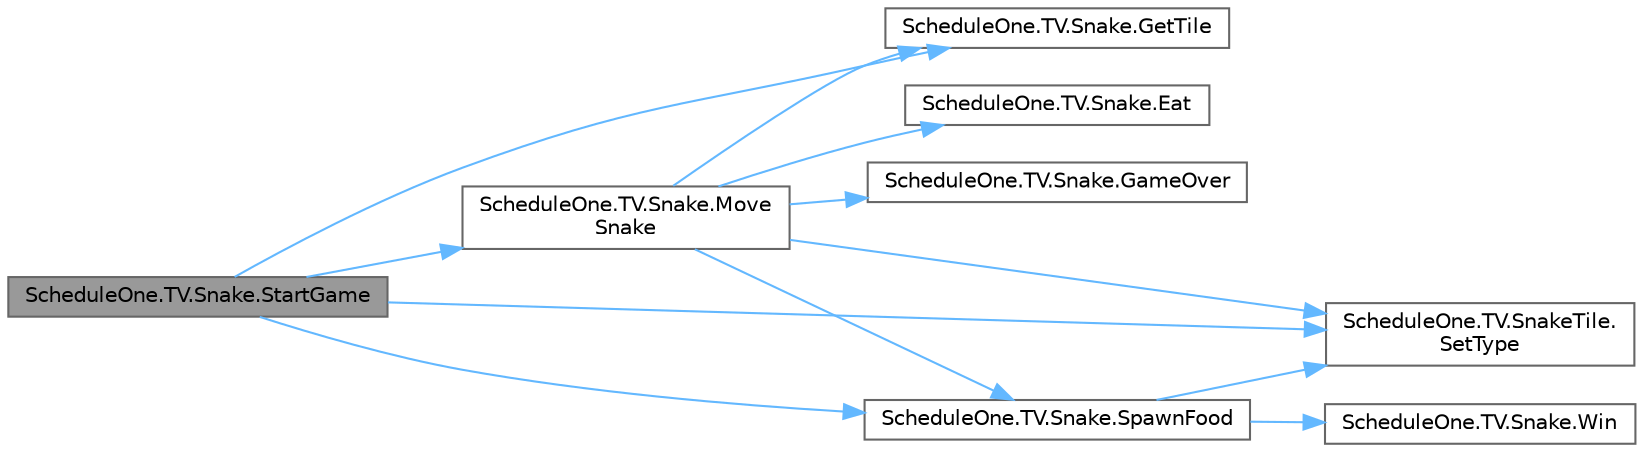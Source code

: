 digraph "ScheduleOne.TV.Snake.StartGame"
{
 // LATEX_PDF_SIZE
  bgcolor="transparent";
  edge [fontname=Helvetica,fontsize=10,labelfontname=Helvetica,labelfontsize=10];
  node [fontname=Helvetica,fontsize=10,shape=box,height=0.2,width=0.4];
  rankdir="LR";
  Node1 [id="Node000001",label="ScheduleOne.TV.Snake.StartGame",height=0.2,width=0.4,color="gray40", fillcolor="grey60", style="filled", fontcolor="black",tooltip=" "];
  Node1 -> Node2 [id="edge1_Node000001_Node000002",color="steelblue1",style="solid",tooltip=" "];
  Node2 [id="Node000002",label="ScheduleOne.TV.Snake.GetTile",height=0.2,width=0.4,color="grey40", fillcolor="white", style="filled",URL="$class_schedule_one_1_1_t_v_1_1_snake.html#afcaf0fbdcb7a66598470364596c7ea80",tooltip=" "];
  Node1 -> Node3 [id="edge2_Node000001_Node000003",color="steelblue1",style="solid",tooltip=" "];
  Node3 [id="Node000003",label="ScheduleOne.TV.Snake.Move\lSnake",height=0.2,width=0.4,color="grey40", fillcolor="white", style="filled",URL="$class_schedule_one_1_1_t_v_1_1_snake.html#a1ca8a522bf115699973df583595b815f",tooltip=" "];
  Node3 -> Node4 [id="edge3_Node000003_Node000004",color="steelblue1",style="solid",tooltip=" "];
  Node4 [id="Node000004",label="ScheduleOne.TV.Snake.Eat",height=0.2,width=0.4,color="grey40", fillcolor="white", style="filled",URL="$class_schedule_one_1_1_t_v_1_1_snake.html#a6e7941838fd581b6b1cd7f1db9576a87",tooltip=" "];
  Node3 -> Node5 [id="edge4_Node000003_Node000005",color="steelblue1",style="solid",tooltip=" "];
  Node5 [id="Node000005",label="ScheduleOne.TV.Snake.GameOver",height=0.2,width=0.4,color="grey40", fillcolor="white", style="filled",URL="$class_schedule_one_1_1_t_v_1_1_snake.html#a84f0de03d7cf009e893ce8a63658f44b",tooltip=" "];
  Node3 -> Node2 [id="edge5_Node000003_Node000002",color="steelblue1",style="solid",tooltip=" "];
  Node3 -> Node6 [id="edge6_Node000003_Node000006",color="steelblue1",style="solid",tooltip=" "];
  Node6 [id="Node000006",label="ScheduleOne.TV.SnakeTile.\lSetType",height=0.2,width=0.4,color="grey40", fillcolor="white", style="filled",URL="$class_schedule_one_1_1_t_v_1_1_snake_tile.html#a1859a228e75a9357a99149d2e167b09f",tooltip=" "];
  Node3 -> Node7 [id="edge7_Node000003_Node000007",color="steelblue1",style="solid",tooltip=" "];
  Node7 [id="Node000007",label="ScheduleOne.TV.Snake.SpawnFood",height=0.2,width=0.4,color="grey40", fillcolor="white", style="filled",URL="$class_schedule_one_1_1_t_v_1_1_snake.html#ab217fde5e2cd7b268b33fcd0cd936d2a",tooltip=" "];
  Node7 -> Node6 [id="edge8_Node000007_Node000006",color="steelblue1",style="solid",tooltip=" "];
  Node7 -> Node8 [id="edge9_Node000007_Node000008",color="steelblue1",style="solid",tooltip=" "];
  Node8 [id="Node000008",label="ScheduleOne.TV.Snake.Win",height=0.2,width=0.4,color="grey40", fillcolor="white", style="filled",URL="$class_schedule_one_1_1_t_v_1_1_snake.html#a8b6371566c932e9afaa7c8810b4bee9a",tooltip=" "];
  Node1 -> Node6 [id="edge10_Node000001_Node000006",color="steelblue1",style="solid",tooltip=" "];
  Node1 -> Node7 [id="edge11_Node000001_Node000007",color="steelblue1",style="solid",tooltip=" "];
}
